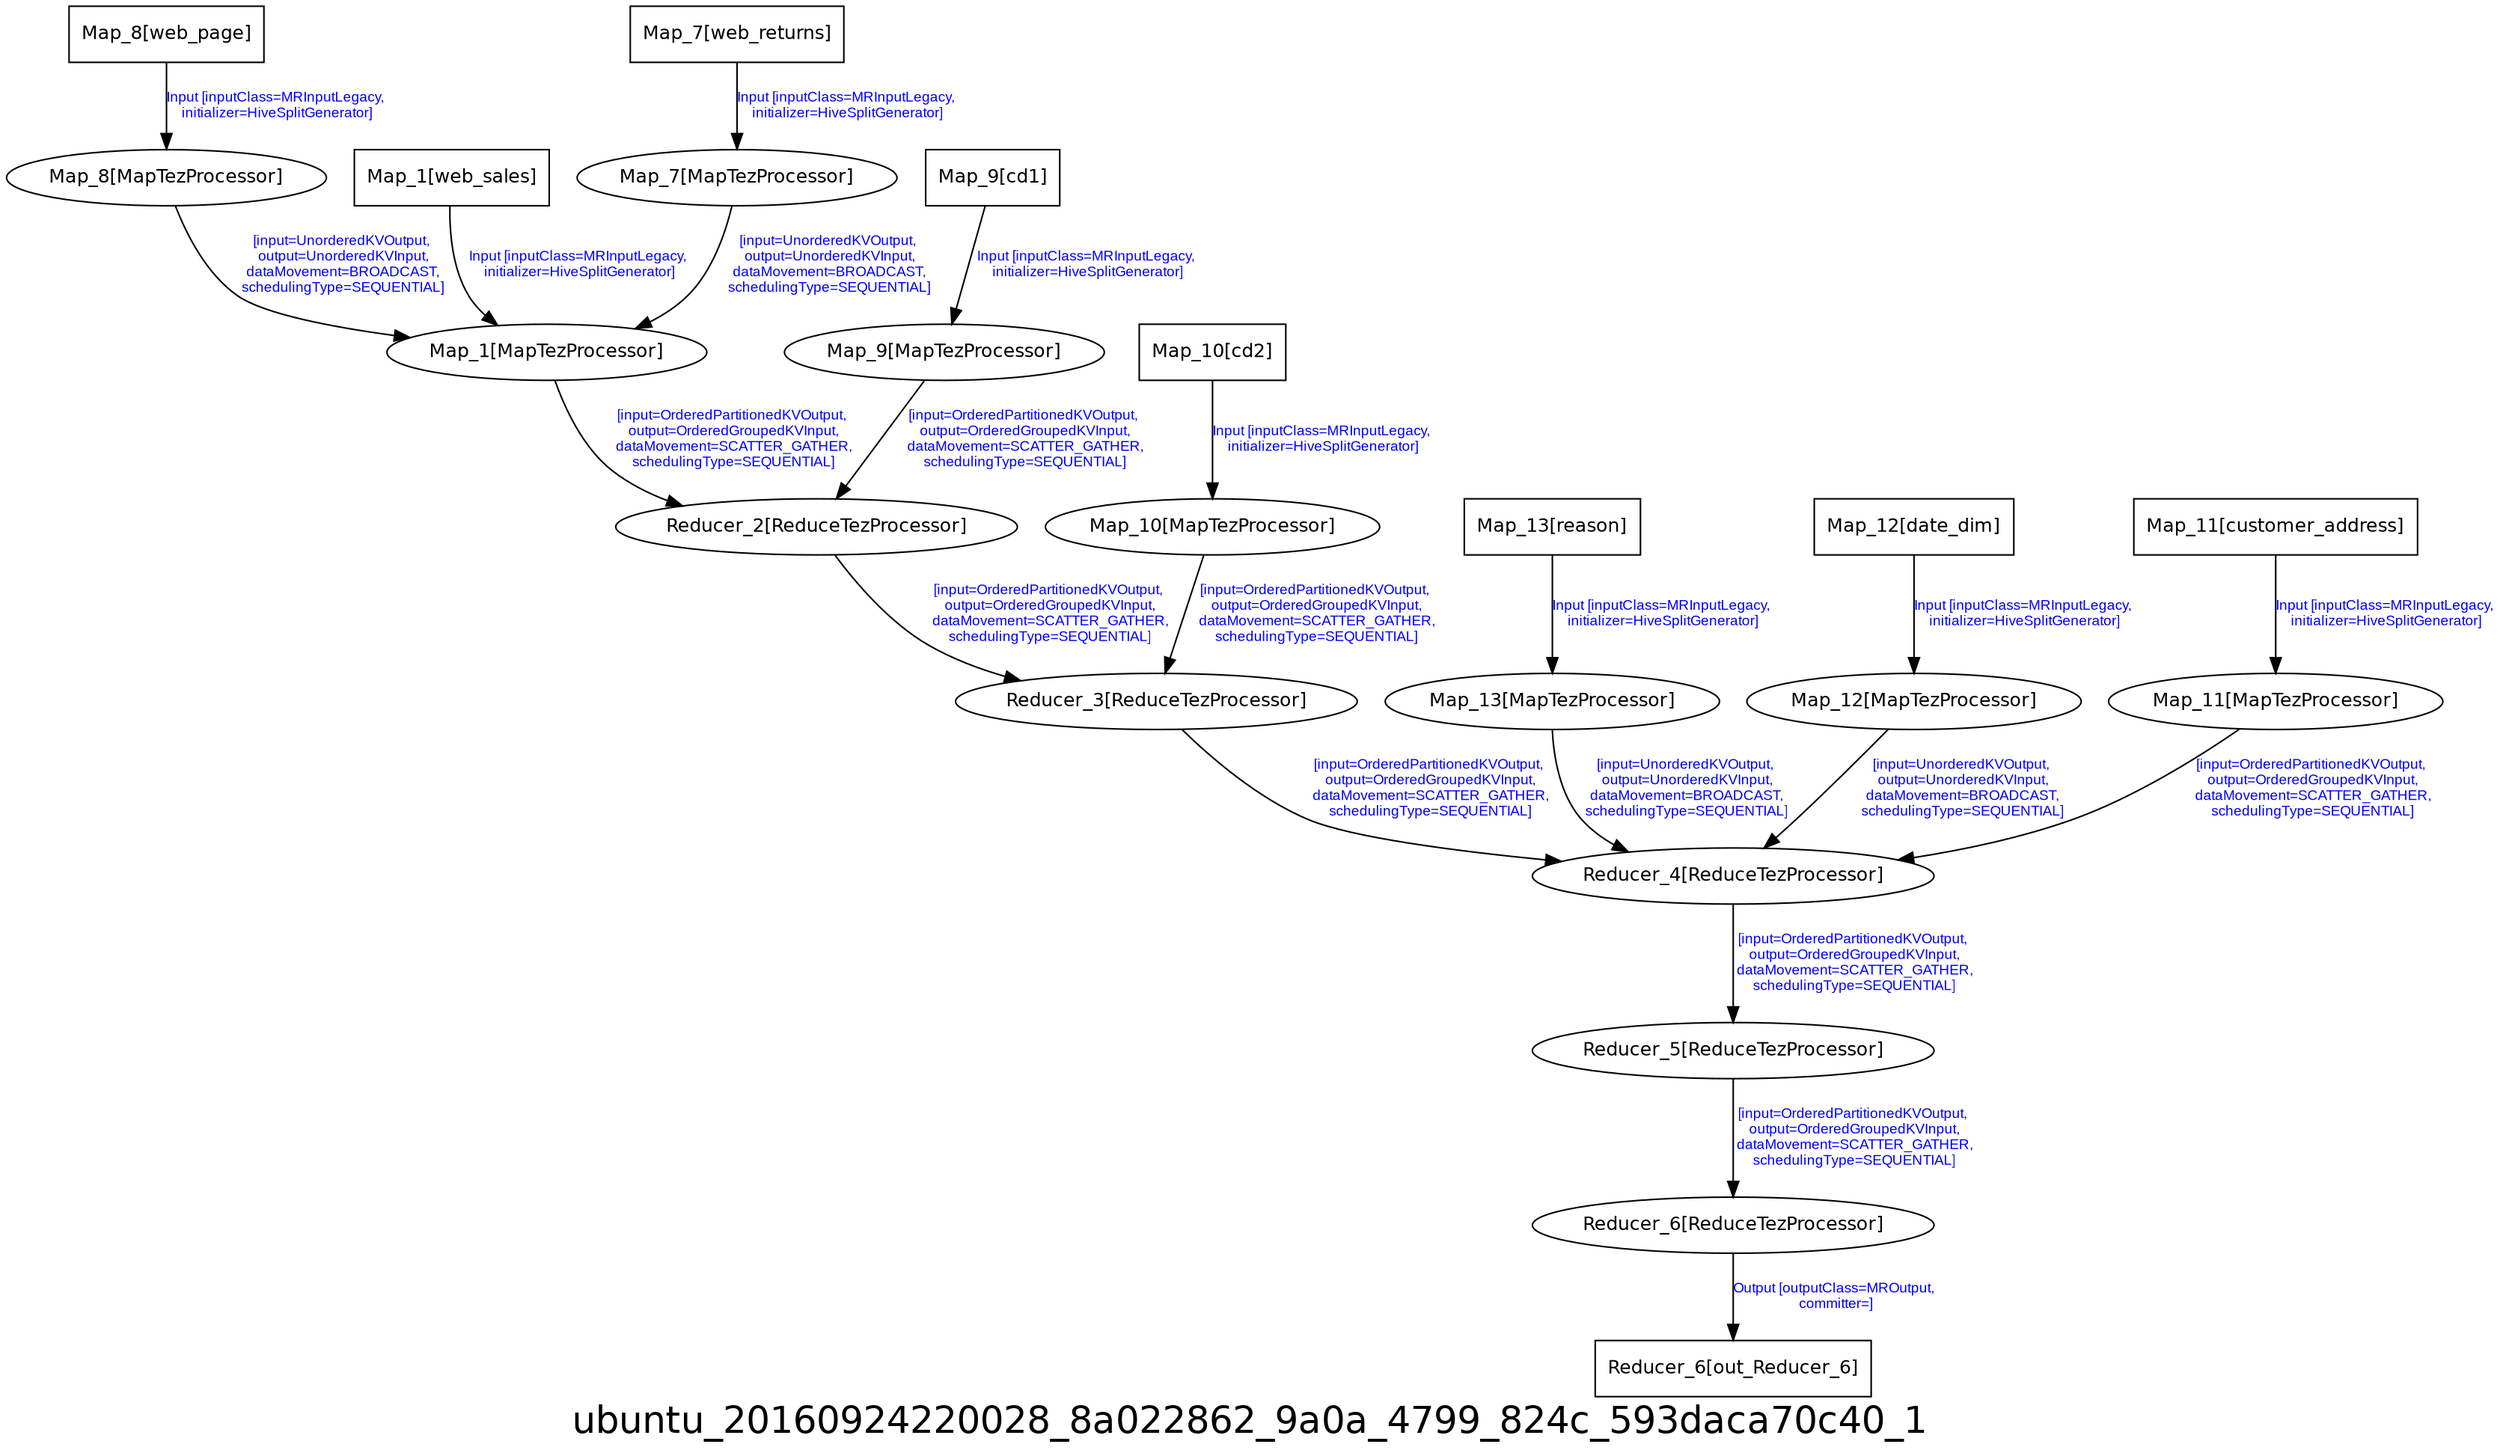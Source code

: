 digraph ubuntu_20160924220028_8a022862_9a0a_4799_824c_593daca70c40_1 {
graph [ label="ubuntu_20160924220028_8a022862_9a0a_4799_824c_593daca70c40_1", fontsize=24, fontname=Helvetica];
node [fontsize=12, fontname=Helvetica];
edge [fontsize=9, fontcolor=blue, fontname=Arial];
"ubuntu_20160924220028_8a022862_9a0a_4799_824c_593daca70c40_1.Reducer_6_out_Reducer_6" [ label = "Reducer_6[out_Reducer_6]", shape = "box" ];
"ubuntu_20160924220028_8a022862_9a0a_4799_824c_593daca70c40_1.Reducer_3" [ label = "Reducer_3[ReduceTezProcessor]" ];
"ubuntu_20160924220028_8a022862_9a0a_4799_824c_593daca70c40_1.Reducer_3" -> "ubuntu_20160924220028_8a022862_9a0a_4799_824c_593daca70c40_1.Reducer_4" [ label = "[input=OrderedPartitionedKVOutput,\n output=OrderedGroupedKVInput,\n dataMovement=SCATTER_GATHER,\n schedulingType=SEQUENTIAL]" ];
"ubuntu_20160924220028_8a022862_9a0a_4799_824c_593daca70c40_1.Reducer_2" [ label = "Reducer_2[ReduceTezProcessor]" ];
"ubuntu_20160924220028_8a022862_9a0a_4799_824c_593daca70c40_1.Reducer_2" -> "ubuntu_20160924220028_8a022862_9a0a_4799_824c_593daca70c40_1.Reducer_3" [ label = "[input=OrderedPartitionedKVOutput,\n output=OrderedGroupedKVInput,\n dataMovement=SCATTER_GATHER,\n schedulingType=SEQUENTIAL]" ];
"ubuntu_20160924220028_8a022862_9a0a_4799_824c_593daca70c40_1.Map_8" [ label = "Map_8[MapTezProcessor]" ];
"ubuntu_20160924220028_8a022862_9a0a_4799_824c_593daca70c40_1.Map_8" -> "ubuntu_20160924220028_8a022862_9a0a_4799_824c_593daca70c40_1.Map_1" [ label = "[input=UnorderedKVOutput,\n output=UnorderedKVInput,\n dataMovement=BROADCAST,\n schedulingType=SEQUENTIAL]" ];
"ubuntu_20160924220028_8a022862_9a0a_4799_824c_593daca70c40_1.Map_13_reason" [ label = "Map_13[reason]", shape = "box" ];
"ubuntu_20160924220028_8a022862_9a0a_4799_824c_593daca70c40_1.Map_13_reason" -> "ubuntu_20160924220028_8a022862_9a0a_4799_824c_593daca70c40_1.Map_13" [ label = "Input [inputClass=MRInputLegacy,\n initializer=HiveSplitGenerator]" ];
"ubuntu_20160924220028_8a022862_9a0a_4799_824c_593daca70c40_1.Map_12" [ label = "Map_12[MapTezProcessor]" ];
"ubuntu_20160924220028_8a022862_9a0a_4799_824c_593daca70c40_1.Map_12" -> "ubuntu_20160924220028_8a022862_9a0a_4799_824c_593daca70c40_1.Reducer_4" [ label = "[input=UnorderedKVOutput,\n output=UnorderedKVInput,\n dataMovement=BROADCAST,\n schedulingType=SEQUENTIAL]" ];
"ubuntu_20160924220028_8a022862_9a0a_4799_824c_593daca70c40_1.Map_12_date_dim" [ label = "Map_12[date_dim]", shape = "box" ];
"ubuntu_20160924220028_8a022862_9a0a_4799_824c_593daca70c40_1.Map_12_date_dim" -> "ubuntu_20160924220028_8a022862_9a0a_4799_824c_593daca70c40_1.Map_12" [ label = "Input [inputClass=MRInputLegacy,\n initializer=HiveSplitGenerator]" ];
"ubuntu_20160924220028_8a022862_9a0a_4799_824c_593daca70c40_1.Map_9_cd1" [ label = "Map_9[cd1]", shape = "box" ];
"ubuntu_20160924220028_8a022862_9a0a_4799_824c_593daca70c40_1.Map_9_cd1" -> "ubuntu_20160924220028_8a022862_9a0a_4799_824c_593daca70c40_1.Map_9" [ label = "Input [inputClass=MRInputLegacy,\n initializer=HiveSplitGenerator]" ];
"ubuntu_20160924220028_8a022862_9a0a_4799_824c_593daca70c40_1.Reducer_4" [ label = "Reducer_4[ReduceTezProcessor]" ];
"ubuntu_20160924220028_8a022862_9a0a_4799_824c_593daca70c40_1.Reducer_4" -> "ubuntu_20160924220028_8a022862_9a0a_4799_824c_593daca70c40_1.Reducer_5" [ label = "[input=OrderedPartitionedKVOutput,\n output=OrderedGroupedKVInput,\n dataMovement=SCATTER_GATHER,\n schedulingType=SEQUENTIAL]" ];
"ubuntu_20160924220028_8a022862_9a0a_4799_824c_593daca70c40_1.Map_8_web_page" [ label = "Map_8[web_page]", shape = "box" ];
"ubuntu_20160924220028_8a022862_9a0a_4799_824c_593daca70c40_1.Map_8_web_page" -> "ubuntu_20160924220028_8a022862_9a0a_4799_824c_593daca70c40_1.Map_8" [ label = "Input [inputClass=MRInputLegacy,\n initializer=HiveSplitGenerator]" ];
"ubuntu_20160924220028_8a022862_9a0a_4799_824c_593daca70c40_1.Map_10_cd2" [ label = "Map_10[cd2]", shape = "box" ];
"ubuntu_20160924220028_8a022862_9a0a_4799_824c_593daca70c40_1.Map_10_cd2" -> "ubuntu_20160924220028_8a022862_9a0a_4799_824c_593daca70c40_1.Map_10" [ label = "Input [inputClass=MRInputLegacy,\n initializer=HiveSplitGenerator]" ];
"ubuntu_20160924220028_8a022862_9a0a_4799_824c_593daca70c40_1.Map_1" [ label = "Map_1[MapTezProcessor]" ];
"ubuntu_20160924220028_8a022862_9a0a_4799_824c_593daca70c40_1.Map_1" -> "ubuntu_20160924220028_8a022862_9a0a_4799_824c_593daca70c40_1.Reducer_2" [ label = "[input=OrderedPartitionedKVOutput,\n output=OrderedGroupedKVInput,\n dataMovement=SCATTER_GATHER,\n schedulingType=SEQUENTIAL]" ];
"ubuntu_20160924220028_8a022862_9a0a_4799_824c_593daca70c40_1.Map_9" [ label = "Map_9[MapTezProcessor]" ];
"ubuntu_20160924220028_8a022862_9a0a_4799_824c_593daca70c40_1.Map_9" -> "ubuntu_20160924220028_8a022862_9a0a_4799_824c_593daca70c40_1.Reducer_2" [ label = "[input=OrderedPartitionedKVOutput,\n output=OrderedGroupedKVInput,\n dataMovement=SCATTER_GATHER,\n schedulingType=SEQUENTIAL]" ];
"ubuntu_20160924220028_8a022862_9a0a_4799_824c_593daca70c40_1.Map_1_web_sales" [ label = "Map_1[web_sales]", shape = "box" ];
"ubuntu_20160924220028_8a022862_9a0a_4799_824c_593daca70c40_1.Map_1_web_sales" -> "ubuntu_20160924220028_8a022862_9a0a_4799_824c_593daca70c40_1.Map_1" [ label = "Input [inputClass=MRInputLegacy,\n initializer=HiveSplitGenerator]" ];
"ubuntu_20160924220028_8a022862_9a0a_4799_824c_593daca70c40_1.Map_13" [ label = "Map_13[MapTezProcessor]" ];
"ubuntu_20160924220028_8a022862_9a0a_4799_824c_593daca70c40_1.Map_13" -> "ubuntu_20160924220028_8a022862_9a0a_4799_824c_593daca70c40_1.Reducer_4" [ label = "[input=UnorderedKVOutput,\n output=UnorderedKVInput,\n dataMovement=BROADCAST,\n schedulingType=SEQUENTIAL]" ];
"ubuntu_20160924220028_8a022862_9a0a_4799_824c_593daca70c40_1.Map_11" [ label = "Map_11[MapTezProcessor]" ];
"ubuntu_20160924220028_8a022862_9a0a_4799_824c_593daca70c40_1.Map_11" -> "ubuntu_20160924220028_8a022862_9a0a_4799_824c_593daca70c40_1.Reducer_4" [ label = "[input=OrderedPartitionedKVOutput,\n output=OrderedGroupedKVInput,\n dataMovement=SCATTER_GATHER,\n schedulingType=SEQUENTIAL]" ];
"ubuntu_20160924220028_8a022862_9a0a_4799_824c_593daca70c40_1.Map_7_web_returns" [ label = "Map_7[web_returns]", shape = "box" ];
"ubuntu_20160924220028_8a022862_9a0a_4799_824c_593daca70c40_1.Map_7_web_returns" -> "ubuntu_20160924220028_8a022862_9a0a_4799_824c_593daca70c40_1.Map_7" [ label = "Input [inputClass=MRInputLegacy,\n initializer=HiveSplitGenerator]" ];
"ubuntu_20160924220028_8a022862_9a0a_4799_824c_593daca70c40_1.Reducer_6" [ label = "Reducer_6[ReduceTezProcessor]" ];
"ubuntu_20160924220028_8a022862_9a0a_4799_824c_593daca70c40_1.Reducer_6" -> "ubuntu_20160924220028_8a022862_9a0a_4799_824c_593daca70c40_1.Reducer_6_out_Reducer_6" [ label = "Output [outputClass=MROutput,\n committer=]" ];
"ubuntu_20160924220028_8a022862_9a0a_4799_824c_593daca70c40_1.Reducer_5" [ label = "Reducer_5[ReduceTezProcessor]" ];
"ubuntu_20160924220028_8a022862_9a0a_4799_824c_593daca70c40_1.Reducer_5" -> "ubuntu_20160924220028_8a022862_9a0a_4799_824c_593daca70c40_1.Reducer_6" [ label = "[input=OrderedPartitionedKVOutput,\n output=OrderedGroupedKVInput,\n dataMovement=SCATTER_GATHER,\n schedulingType=SEQUENTIAL]" ];
"ubuntu_20160924220028_8a022862_9a0a_4799_824c_593daca70c40_1.Map_7" [ label = "Map_7[MapTezProcessor]" ];
"ubuntu_20160924220028_8a022862_9a0a_4799_824c_593daca70c40_1.Map_7" -> "ubuntu_20160924220028_8a022862_9a0a_4799_824c_593daca70c40_1.Map_1" [ label = "[input=UnorderedKVOutput,\n output=UnorderedKVInput,\n dataMovement=BROADCAST,\n schedulingType=SEQUENTIAL]" ];
"ubuntu_20160924220028_8a022862_9a0a_4799_824c_593daca70c40_1.Map_10" [ label = "Map_10[MapTezProcessor]" ];
"ubuntu_20160924220028_8a022862_9a0a_4799_824c_593daca70c40_1.Map_10" -> "ubuntu_20160924220028_8a022862_9a0a_4799_824c_593daca70c40_1.Reducer_3" [ label = "[input=OrderedPartitionedKVOutput,\n output=OrderedGroupedKVInput,\n dataMovement=SCATTER_GATHER,\n schedulingType=SEQUENTIAL]" ];
"ubuntu_20160924220028_8a022862_9a0a_4799_824c_593daca70c40_1.Map_11_customer_address" [ label = "Map_11[customer_address]", shape = "box" ];
"ubuntu_20160924220028_8a022862_9a0a_4799_824c_593daca70c40_1.Map_11_customer_address" -> "ubuntu_20160924220028_8a022862_9a0a_4799_824c_593daca70c40_1.Map_11" [ label = "Input [inputClass=MRInputLegacy,\n initializer=HiveSplitGenerator]" ];
}
